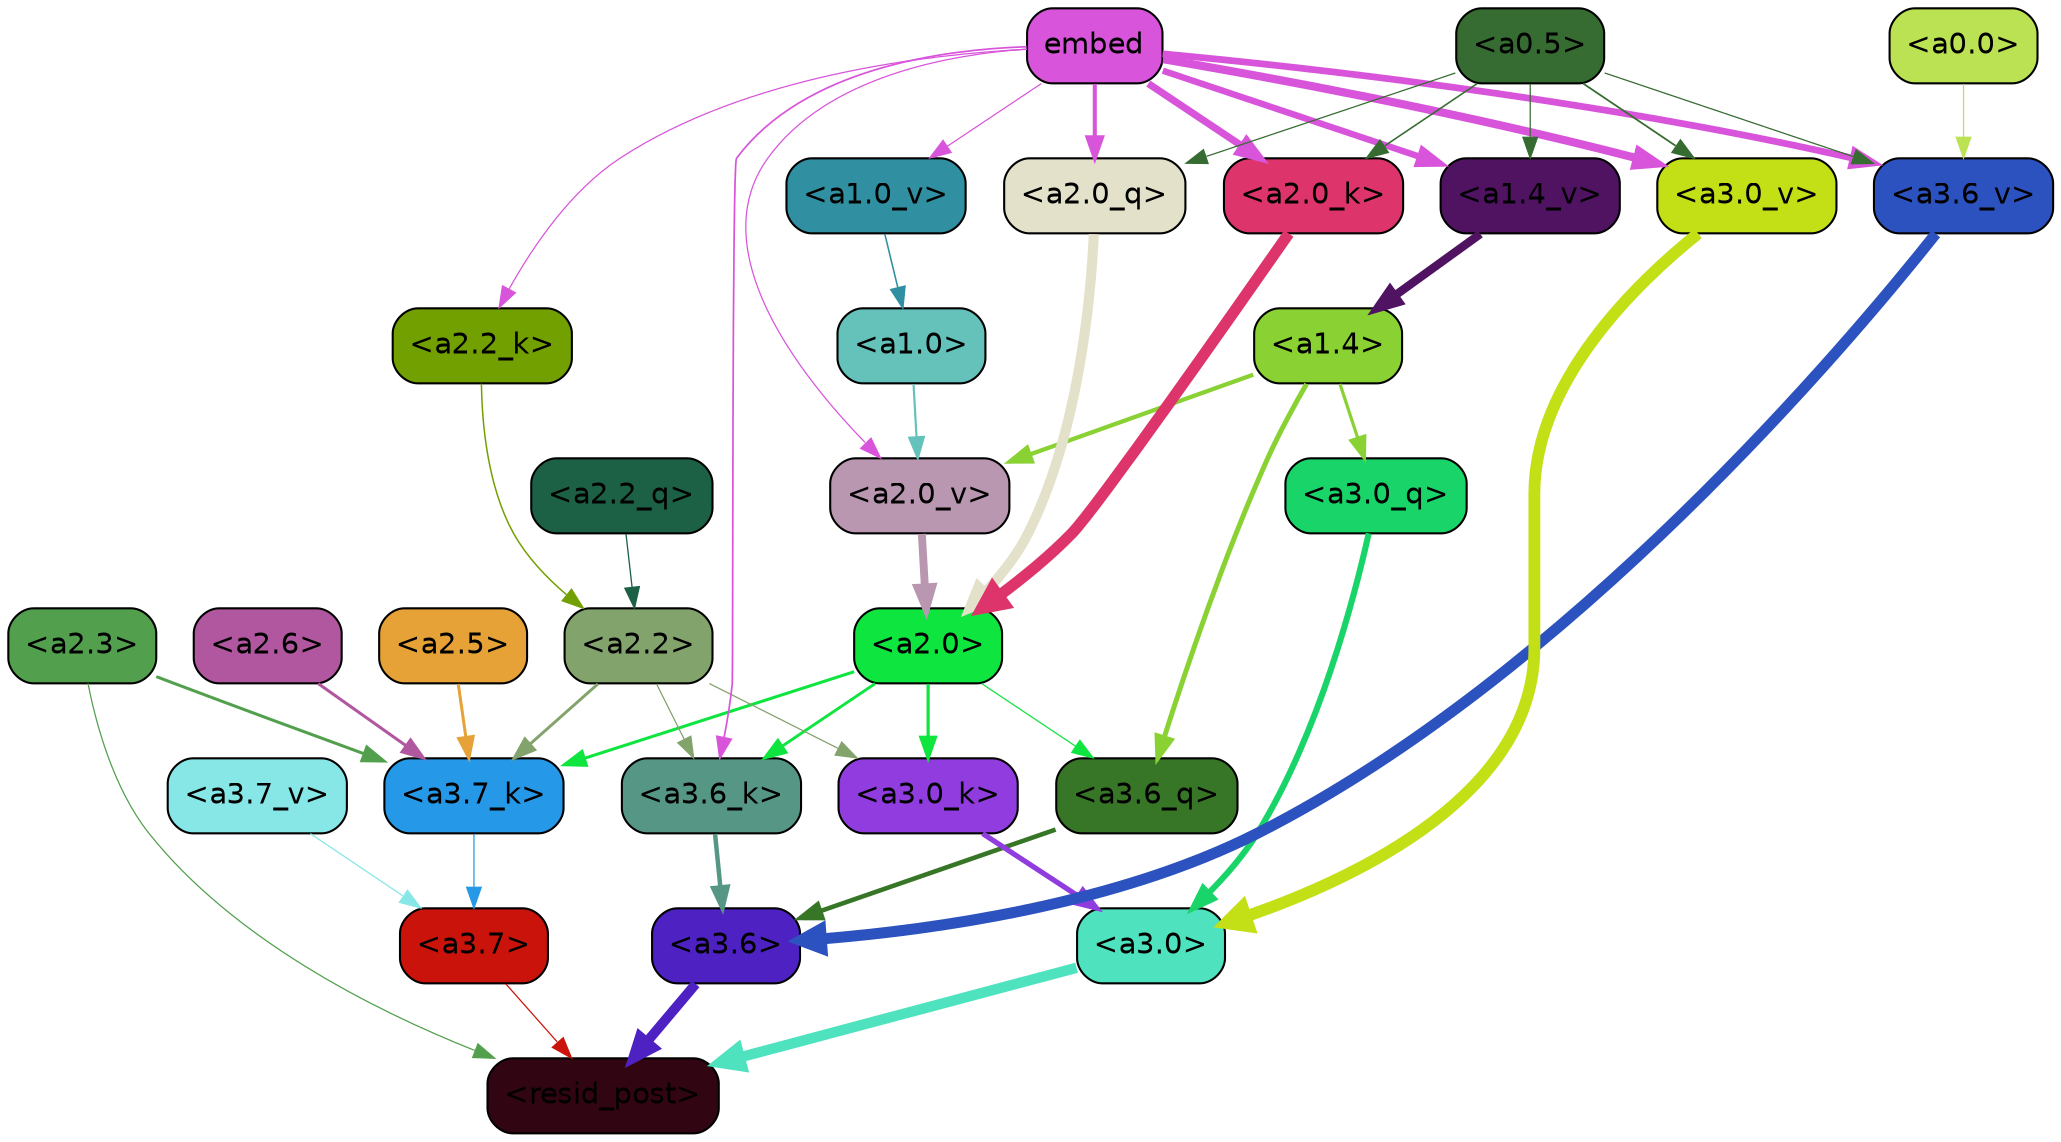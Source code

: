 strict digraph "" {
	graph [bgcolor=transparent,
		layout=dot,
		overlap=false,
		splines=true
	];
	"<a3.7>"	[color=black,
		fillcolor="#ca130b",
		fontname=Helvetica,
		shape=box,
		style="filled, rounded"];
	"<resid_post>"	[color=black,
		fillcolor="#310512",
		fontname=Helvetica,
		shape=box,
		style="filled, rounded"];
	"<a3.7>" -> "<resid_post>"	[color="#ca130b",
		penwidth=0.6];
	"<a3.6>"	[color=black,
		fillcolor="#4e21c3",
		fontname=Helvetica,
		shape=box,
		style="filled, rounded"];
	"<a3.6>" -> "<resid_post>"	[color="#4e21c3",
		penwidth=4.749041676521301];
	"<a3.0>"	[color=black,
		fillcolor="#4ee3be",
		fontname=Helvetica,
		shape=box,
		style="filled, rounded"];
	"<a3.0>" -> "<resid_post>"	[color="#4ee3be",
		penwidth=5.004215121269226];
	"<a2.3>"	[color=black,
		fillcolor="#52a04e",
		fontname=Helvetica,
		shape=box,
		style="filled, rounded"];
	"<a2.3>" -> "<resid_post>"	[color="#52a04e",
		penwidth=0.6];
	"<a3.7_k>"	[color=black,
		fillcolor="#2598e7",
		fontname=Helvetica,
		shape=box,
		style="filled, rounded"];
	"<a2.3>" -> "<a3.7_k>"	[color="#52a04e",
		penwidth=1.4559586644172668];
	"<a3.6_q>"	[color=black,
		fillcolor="#377626",
		fontname=Helvetica,
		shape=box,
		style="filled, rounded"];
	"<a3.6_q>" -> "<a3.6>"	[color="#377626",
		penwidth=2.199681341648102];
	"<a3.0_q>"	[color=black,
		fillcolor="#19d468",
		fontname=Helvetica,
		shape=box,
		style="filled, rounded"];
	"<a3.0_q>" -> "<a3.0>"	[color="#19d468",
		penwidth=2.9459195733070374];
	"<a3.7_k>" -> "<a3.7>"	[color="#2598e7",
		penwidth=0.6];
	"<a3.6_k>"	[color=black,
		fillcolor="#569685",
		fontname=Helvetica,
		shape=box,
		style="filled, rounded"];
	"<a3.6_k>" -> "<a3.6>"	[color="#569685",
		penwidth=2.13908451795578];
	"<a3.0_k>"	[color=black,
		fillcolor="#903cde",
		fontname=Helvetica,
		shape=box,
		style="filled, rounded"];
	"<a3.0_k>" -> "<a3.0>"	[color="#903cde",
		penwidth=2.520303964614868];
	"<a3.7_v>"	[color=black,
		fillcolor="#87e7e7",
		fontname=Helvetica,
		shape=box,
		style="filled, rounded"];
	"<a3.7_v>" -> "<a3.7>"	[color="#87e7e7",
		penwidth=0.6];
	"<a3.6_v>"	[color=black,
		fillcolor="#2c52bf",
		fontname=Helvetica,
		shape=box,
		style="filled, rounded"];
	"<a3.6_v>" -> "<a3.6>"	[color="#2c52bf",
		penwidth=5.297133803367615];
	"<a3.0_v>"	[color=black,
		fillcolor="#c3e016",
		fontname=Helvetica,
		shape=box,
		style="filled, rounded"];
	"<a3.0_v>" -> "<a3.0>"	[color="#c3e016",
		penwidth=5.680712580680847];
	"<a2.0>"	[color=black,
		fillcolor="#0ee53f",
		fontname=Helvetica,
		shape=box,
		style="filled, rounded"];
	"<a2.0>" -> "<a3.6_q>"	[color="#0ee53f",
		penwidth=0.6];
	"<a2.0>" -> "<a3.7_k>"	[color="#0ee53f",
		penwidth=1.4582423567771912];
	"<a2.0>" -> "<a3.6_k>"	[color="#0ee53f",
		penwidth=1.3792681694030762];
	"<a2.0>" -> "<a3.0_k>"	[color="#0ee53f",
		penwidth=1.5433646440505981];
	"<a1.4>"	[color=black,
		fillcolor="#8ad134",
		fontname=Helvetica,
		shape=box,
		style="filled, rounded"];
	"<a1.4>" -> "<a3.6_q>"	[color="#8ad134",
		penwidth=2.407962203025818];
	"<a1.4>" -> "<a3.0_q>"	[color="#8ad134",
		penwidth=1.5490156412124634];
	"<a2.0_v>"	[color=black,
		fillcolor="#ba97b0",
		fontname=Helvetica,
		shape=box,
		style="filled, rounded"];
	"<a1.4>" -> "<a2.0_v>"	[color="#8ad134",
		penwidth=2.058677911758423];
	"<a2.6>"	[color=black,
		fillcolor="#b1579f",
		fontname=Helvetica,
		shape=box,
		style="filled, rounded"];
	"<a2.6>" -> "<a3.7_k>"	[color="#b1579f",
		penwidth=1.468173325061798];
	"<a2.5>"	[color=black,
		fillcolor="#e7a237",
		fontname=Helvetica,
		shape=box,
		style="filled, rounded"];
	"<a2.5>" -> "<a3.7_k>"	[color="#e7a237",
		penwidth=1.457568109035492];
	"<a2.2>"	[color=black,
		fillcolor="#83a36d",
		fontname=Helvetica,
		shape=box,
		style="filled, rounded"];
	"<a2.2>" -> "<a3.7_k>"	[color="#83a36d",
		penwidth=1.4199435114860535];
	"<a2.2>" -> "<a3.6_k>"	[color="#83a36d",
		penwidth=0.6];
	"<a2.2>" -> "<a3.0_k>"	[color="#83a36d",
		penwidth=0.6];
	embed	[color=black,
		fillcolor="#d855db",
		fontname=Helvetica,
		shape=box,
		style="filled, rounded"];
	embed -> "<a3.6_k>"	[color="#d855db",
		penwidth=0.8273519277572632];
	embed -> "<a3.6_v>"	[color="#d855db",
		penwidth=3.2414157912135124];
	embed -> "<a3.0_v>"	[color="#d855db",
		penwidth=3.929257571697235];
	"<a2.0_q>"	[color=black,
		fillcolor="#e4e1cb",
		fontname=Helvetica,
		shape=box,
		style="filled, rounded"];
	embed -> "<a2.0_q>"	[color="#d855db",
		penwidth=1.9435837268829346];
	"<a2.2_k>"	[color=black,
		fillcolor="#73a001",
		fontname=Helvetica,
		shape=box,
		style="filled, rounded"];
	embed -> "<a2.2_k>"	[color="#d855db",
		penwidth=0.6];
	"<a2.0_k>"	[color=black,
		fillcolor="#dd356b",
		fontname=Helvetica,
		shape=box,
		style="filled, rounded"];
	embed -> "<a2.0_k>"	[color="#d855db",
		penwidth=3.4579111337661743];
	embed -> "<a2.0_v>"	[color="#d855db",
		penwidth=0.6];
	"<a1.4_v>"	[color=black,
		fillcolor="#501362",
		fontname=Helvetica,
		shape=box,
		style="filled, rounded"];
	embed -> "<a1.4_v>"	[color="#d855db",
		penwidth=3.0905416011810303];
	"<a1.0_v>"	[color=black,
		fillcolor="#3090a1",
		fontname=Helvetica,
		shape=box,
		style="filled, rounded"];
	embed -> "<a1.0_v>"	[color="#d855db",
		penwidth=0.6];
	"<a0.5>"	[color=black,
		fillcolor="#366c31",
		fontname=Helvetica,
		shape=box,
		style="filled, rounded"];
	"<a0.5>" -> "<a3.6_v>"	[color="#366c31",
		penwidth=0.6];
	"<a0.5>" -> "<a3.0_v>"	[color="#366c31",
		penwidth=0.8535017371177673];
	"<a0.5>" -> "<a2.0_q>"	[color="#366c31",
		penwidth=0.6];
	"<a0.5>" -> "<a2.0_k>"	[color="#366c31",
		penwidth=0.7646331787109375];
	"<a0.5>" -> "<a1.4_v>"	[color="#366c31",
		penwidth=0.6];
	"<a0.0>"	[color=black,
		fillcolor="#bbe253",
		fontname=Helvetica,
		shape=box,
		style="filled, rounded"];
	"<a0.0>" -> "<a3.6_v>"	[color="#bbe253",
		penwidth=0.6];
	"<a2.2_q>"	[color=black,
		fillcolor="#1c6145",
		fontname=Helvetica,
		shape=box,
		style="filled, rounded"];
	"<a2.2_q>" -> "<a2.2>"	[color="#1c6145",
		penwidth=0.6301735639572144];
	"<a2.0_q>" -> "<a2.0>"	[color="#e4e1cb",
		penwidth=4.832814455032349];
	"<a2.2_k>" -> "<a2.2>"	[color="#73a001",
		penwidth=0.7200896441936493];
	"<a2.0_k>" -> "<a2.0>"	[color="#dd356b",
		penwidth=5.423068851232529];
	"<a2.0_v>" -> "<a2.0>"	[color="#ba97b0",
		penwidth=3.7890332341194153];
	"<a1.0>"	[color=black,
		fillcolor="#64c2ba",
		fontname=Helvetica,
		shape=box,
		style="filled, rounded"];
	"<a1.0>" -> "<a2.0_v>"	[color="#64c2ba",
		penwidth=1.041085124015808];
	"<a1.4_v>" -> "<a1.4>"	[color="#501362",
		penwidth=4.065267086029053];
	"<a1.0_v>" -> "<a1.0>"	[color="#3090a1",
		penwidth=0.7517843246459961];
}
